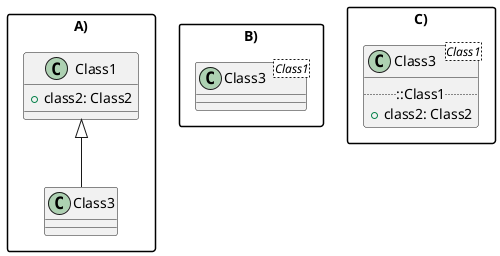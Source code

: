 @startuml

skinparam packageStyle rectangle


package "A)" {
    class Class1 {
      +class2: Class2
    }
    class Class3
    Class1<|--Class3
}

package "B)" {
    class Class3<Class1>
}

package "C)" {
    class Class3<Class1> {
      .. ::Class1 ..
      +class2: Class2
    }
}

@enduml